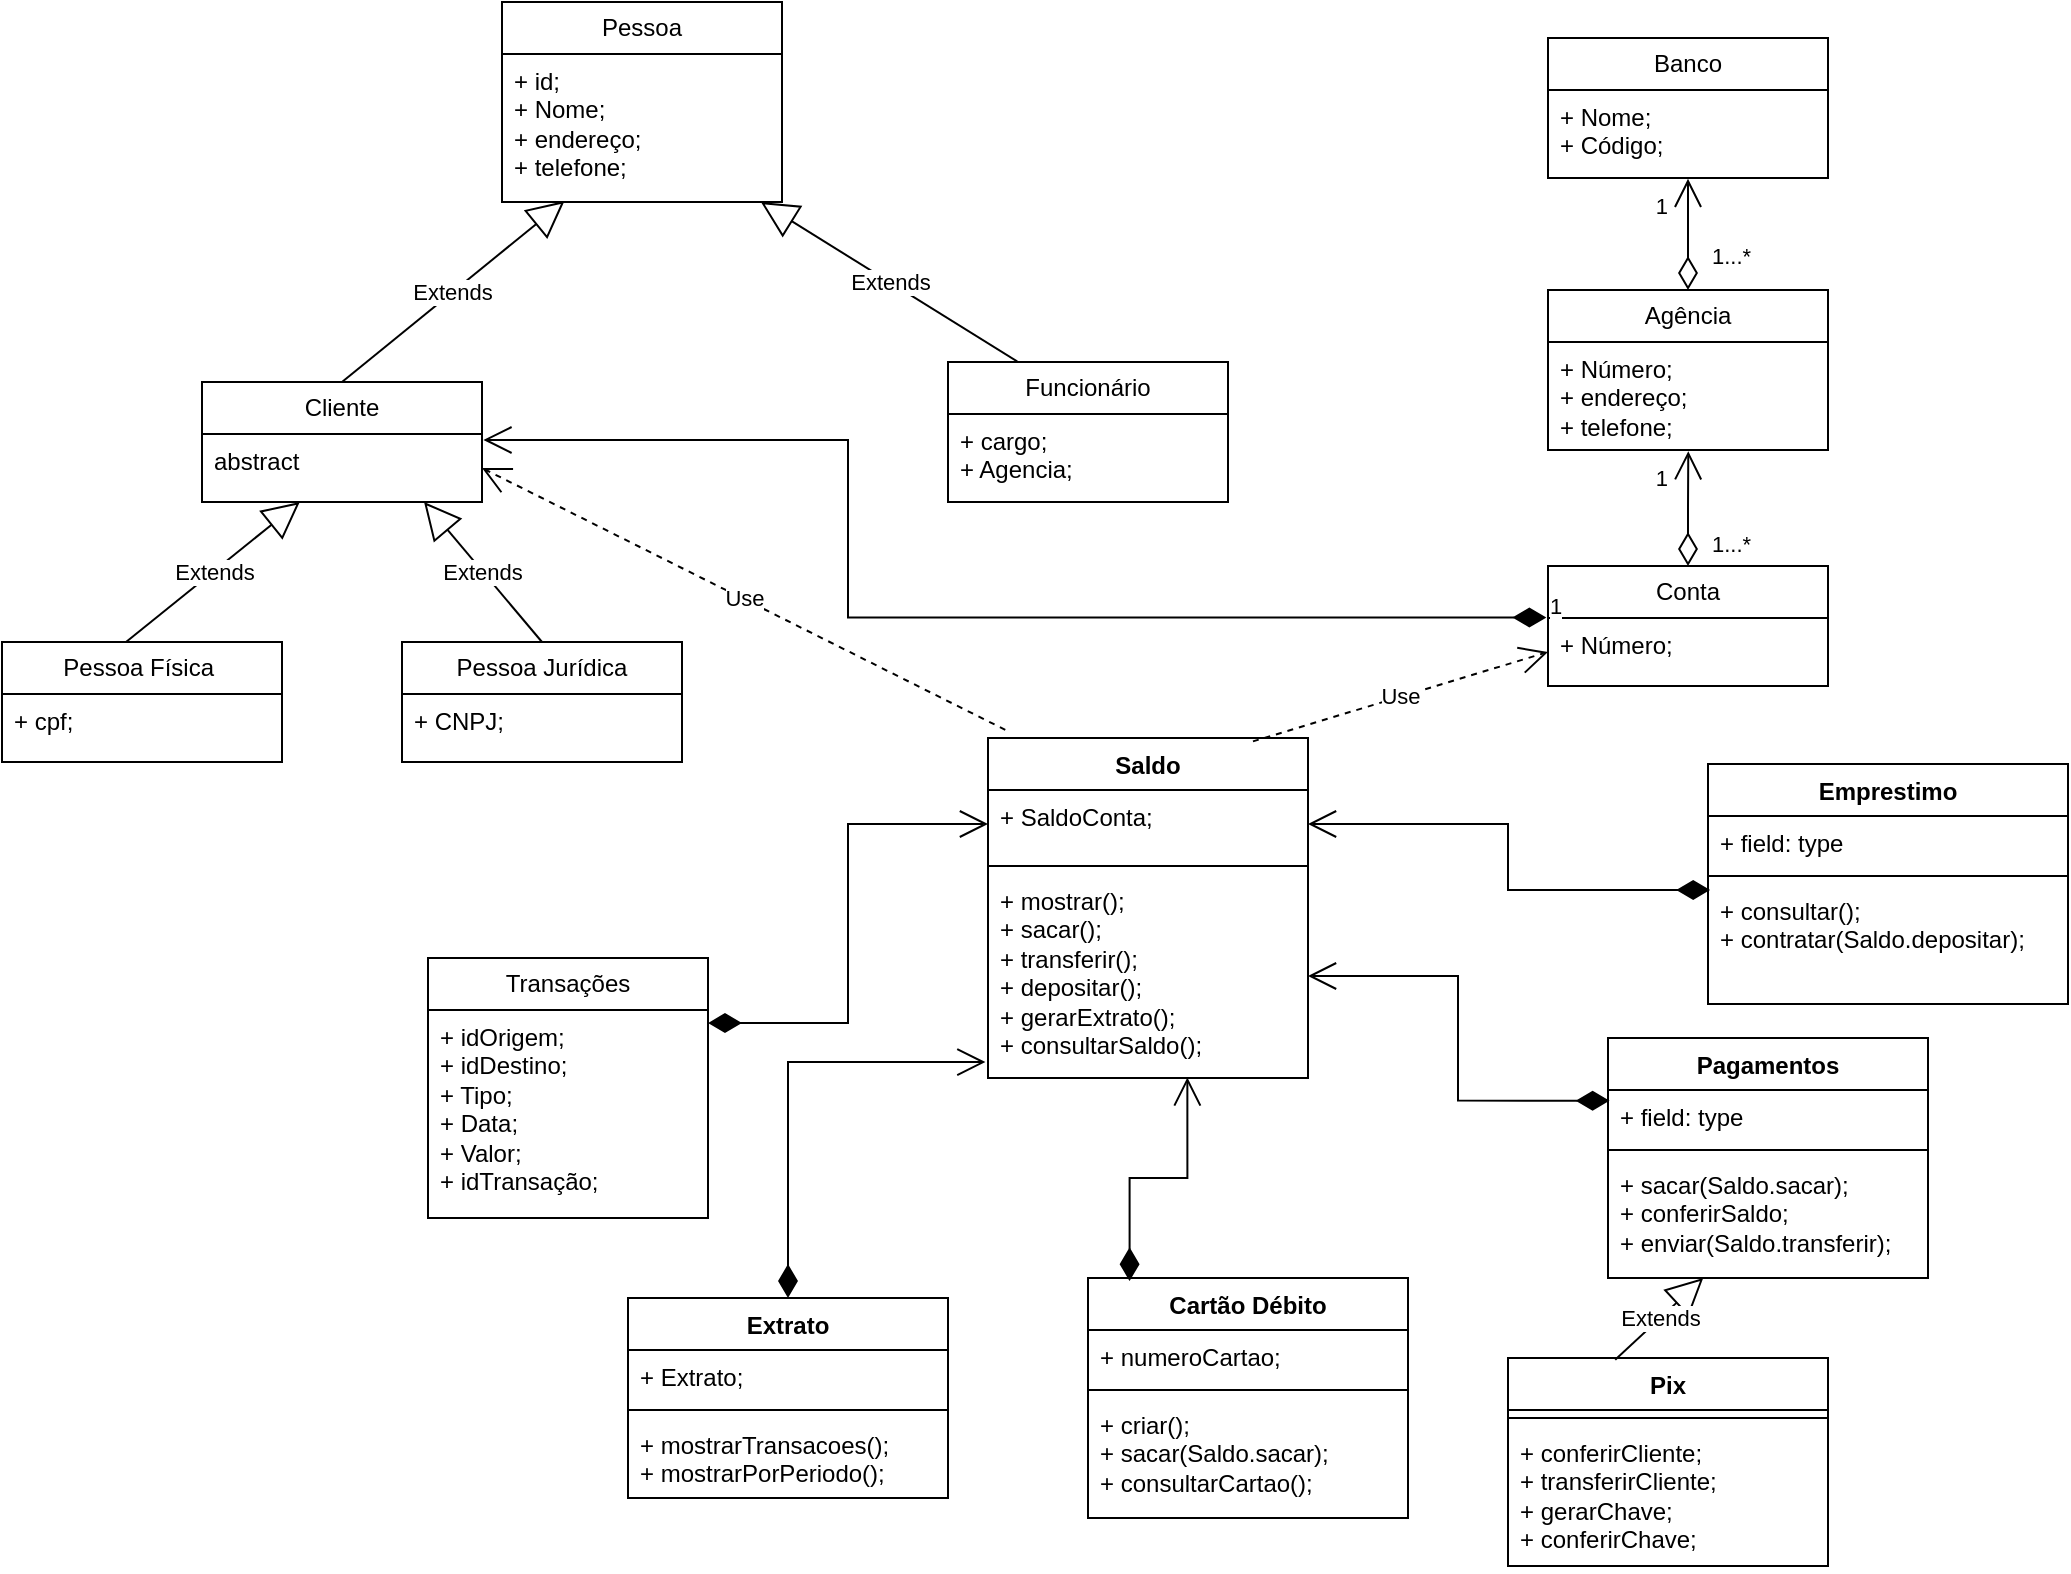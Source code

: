 <mxfile version="21.1.4" type="github">
  <diagram name="Página-1" id="CBc9ywam2wvhKlgPBt_Q">
    <mxGraphModel dx="1633" dy="758" grid="1" gridSize="10" guides="1" tooltips="1" connect="1" arrows="1" fold="1" page="1" pageScale="1" pageWidth="1169" pageHeight="827" math="0" shadow="0">
      <root>
        <mxCell id="0" />
        <mxCell id="1" parent="0" />
        <mxCell id="wGyYJJHHHQbN9qoSsKe8-5" value="Pessoa" style="swimlane;fontStyle=0;childLayout=stackLayout;horizontal=1;startSize=26;fillColor=none;horizontalStack=0;resizeParent=1;resizeParentMax=0;resizeLast=0;collapsible=1;marginBottom=0;whiteSpace=wrap;html=1;" parent="1" vertex="1">
          <mxGeometry x="307" y="23" width="140" height="100" as="geometry" />
        </mxCell>
        <mxCell id="wGyYJJHHHQbN9qoSsKe8-6" value="+ id;&lt;br&gt;+ Nome;&lt;br&gt;+ endereço;&lt;br&gt;+ telefone;" style="text;strokeColor=none;fillColor=none;align=left;verticalAlign=top;spacingLeft=4;spacingRight=4;overflow=hidden;rotatable=0;points=[[0,0.5],[1,0.5]];portConstraint=eastwest;whiteSpace=wrap;html=1;" parent="wGyYJJHHHQbN9qoSsKe8-5" vertex="1">
          <mxGeometry y="26" width="140" height="74" as="geometry" />
        </mxCell>
        <mxCell id="wGyYJJHHHQbN9qoSsKe8-9" value="Cliente" style="swimlane;fontStyle=0;childLayout=stackLayout;horizontal=1;startSize=26;fillColor=none;horizontalStack=0;resizeParent=1;resizeParentMax=0;resizeLast=0;collapsible=1;marginBottom=0;whiteSpace=wrap;html=1;" parent="1" vertex="1">
          <mxGeometry x="157" y="213" width="140" height="60" as="geometry" />
        </mxCell>
        <mxCell id="wGyYJJHHHQbN9qoSsKe8-10" value="abstract" style="text;strokeColor=none;fillColor=none;align=left;verticalAlign=top;spacingLeft=4;spacingRight=4;overflow=hidden;rotatable=0;points=[[0,0.5],[1,0.5]];portConstraint=eastwest;whiteSpace=wrap;html=1;" parent="wGyYJJHHHQbN9qoSsKe8-9" vertex="1">
          <mxGeometry y="26" width="140" height="34" as="geometry" />
        </mxCell>
        <mxCell id="wGyYJJHHHQbN9qoSsKe8-11" value="Pessoa Física&amp;nbsp;" style="swimlane;fontStyle=0;childLayout=stackLayout;horizontal=1;startSize=26;fillColor=none;horizontalStack=0;resizeParent=1;resizeParentMax=0;resizeLast=0;collapsible=1;marginBottom=0;whiteSpace=wrap;html=1;" parent="1" vertex="1">
          <mxGeometry x="57" y="343" width="140" height="60" as="geometry" />
        </mxCell>
        <mxCell id="wGyYJJHHHQbN9qoSsKe8-12" value="+ cpf;" style="text;strokeColor=none;fillColor=none;align=left;verticalAlign=top;spacingLeft=4;spacingRight=4;overflow=hidden;rotatable=0;points=[[0,0.5],[1,0.5]];portConstraint=eastwest;whiteSpace=wrap;html=1;" parent="wGyYJJHHHQbN9qoSsKe8-11" vertex="1">
          <mxGeometry y="26" width="140" height="34" as="geometry" />
        </mxCell>
        <mxCell id="wGyYJJHHHQbN9qoSsKe8-13" value="Pessoa Jurídica" style="swimlane;fontStyle=0;childLayout=stackLayout;horizontal=1;startSize=26;fillColor=none;horizontalStack=0;resizeParent=1;resizeParentMax=0;resizeLast=0;collapsible=1;marginBottom=0;whiteSpace=wrap;html=1;" parent="1" vertex="1">
          <mxGeometry x="257" y="343" width="140" height="60" as="geometry" />
        </mxCell>
        <mxCell id="wGyYJJHHHQbN9qoSsKe8-14" value="+ CNPJ;" style="text;strokeColor=none;fillColor=none;align=left;verticalAlign=top;spacingLeft=4;spacingRight=4;overflow=hidden;rotatable=0;points=[[0,0.5],[1,0.5]];portConstraint=eastwest;whiteSpace=wrap;html=1;" parent="wGyYJJHHHQbN9qoSsKe8-13" vertex="1">
          <mxGeometry y="26" width="140" height="34" as="geometry" />
        </mxCell>
        <mxCell id="wGyYJJHHHQbN9qoSsKe8-15" value="Funcionário" style="swimlane;fontStyle=0;childLayout=stackLayout;horizontal=1;startSize=26;fillColor=none;horizontalStack=0;resizeParent=1;resizeParentMax=0;resizeLast=0;collapsible=1;marginBottom=0;whiteSpace=wrap;html=1;" parent="1" vertex="1">
          <mxGeometry x="530" y="203" width="140" height="70" as="geometry" />
        </mxCell>
        <mxCell id="wGyYJJHHHQbN9qoSsKe8-16" value="+ cargo;&lt;br&gt;+ Agencia;" style="text;strokeColor=none;fillColor=none;align=left;verticalAlign=top;spacingLeft=4;spacingRight=4;overflow=hidden;rotatable=0;points=[[0,0.5],[1,0.5]];portConstraint=eastwest;whiteSpace=wrap;html=1;" parent="wGyYJJHHHQbN9qoSsKe8-15" vertex="1">
          <mxGeometry y="26" width="140" height="44" as="geometry" />
        </mxCell>
        <mxCell id="wGyYJJHHHQbN9qoSsKe8-17" value="Banco" style="swimlane;fontStyle=0;childLayout=stackLayout;horizontal=1;startSize=26;fillColor=none;horizontalStack=0;resizeParent=1;resizeParentMax=0;resizeLast=0;collapsible=1;marginBottom=0;whiteSpace=wrap;html=1;" parent="1" vertex="1">
          <mxGeometry x="830" y="41" width="140" height="70" as="geometry" />
        </mxCell>
        <mxCell id="wGyYJJHHHQbN9qoSsKe8-18" value="+ Nome;&lt;br&gt;+ Código;" style="text;strokeColor=none;fillColor=none;align=left;verticalAlign=top;spacingLeft=4;spacingRight=4;overflow=hidden;rotatable=0;points=[[0,0.5],[1,0.5]];portConstraint=eastwest;whiteSpace=wrap;html=1;" parent="wGyYJJHHHQbN9qoSsKe8-17" vertex="1">
          <mxGeometry y="26" width="140" height="44" as="geometry" />
        </mxCell>
        <mxCell id="wGyYJJHHHQbN9qoSsKe8-19" value="Agência" style="swimlane;fontStyle=0;childLayout=stackLayout;horizontal=1;startSize=26;fillColor=none;horizontalStack=0;resizeParent=1;resizeParentMax=0;resizeLast=0;collapsible=1;marginBottom=0;whiteSpace=wrap;html=1;" parent="1" vertex="1">
          <mxGeometry x="830" y="167" width="140" height="80" as="geometry" />
        </mxCell>
        <mxCell id="wGyYJJHHHQbN9qoSsKe8-20" value="+ Número;&lt;br&gt;+ endereço;&lt;br&gt;+ telefone;" style="text;strokeColor=none;fillColor=none;align=left;verticalAlign=top;spacingLeft=4;spacingRight=4;overflow=hidden;rotatable=0;points=[[0,0.5],[1,0.5]];portConstraint=eastwest;whiteSpace=wrap;html=1;" parent="wGyYJJHHHQbN9qoSsKe8-19" vertex="1">
          <mxGeometry y="26" width="140" height="54" as="geometry" />
        </mxCell>
        <mxCell id="wGyYJJHHHQbN9qoSsKe8-21" value="Conta" style="swimlane;fontStyle=0;childLayout=stackLayout;horizontal=1;startSize=26;fillColor=none;horizontalStack=0;resizeParent=1;resizeParentMax=0;resizeLast=0;collapsible=1;marginBottom=0;whiteSpace=wrap;html=1;" parent="1" vertex="1">
          <mxGeometry x="830" y="305" width="140" height="60" as="geometry" />
        </mxCell>
        <mxCell id="wGyYJJHHHQbN9qoSsKe8-22" value="+ Número;" style="text;strokeColor=none;fillColor=none;align=left;verticalAlign=top;spacingLeft=4;spacingRight=4;overflow=hidden;rotatable=0;points=[[0,0.5],[1,0.5]];portConstraint=eastwest;whiteSpace=wrap;html=1;" parent="wGyYJJHHHQbN9qoSsKe8-21" vertex="1">
          <mxGeometry y="26" width="140" height="34" as="geometry" />
        </mxCell>
        <mxCell id="wGyYJJHHHQbN9qoSsKe8-23" value="Transações" style="swimlane;fontStyle=0;childLayout=stackLayout;horizontal=1;startSize=26;fillColor=none;horizontalStack=0;resizeParent=1;resizeParentMax=0;resizeLast=0;collapsible=1;marginBottom=0;whiteSpace=wrap;html=1;" parent="1" vertex="1">
          <mxGeometry x="270" y="501" width="140" height="130" as="geometry" />
        </mxCell>
        <mxCell id="wGyYJJHHHQbN9qoSsKe8-24" value="+ idOrigem;&lt;br&gt;+ idDestino;&lt;br&gt;+ Tipo;&lt;br&gt;+ Data;&lt;br&gt;+ Valor;&lt;br&gt;+ idTransação;" style="text;strokeColor=none;fillColor=none;align=left;verticalAlign=top;spacingLeft=4;spacingRight=4;overflow=hidden;rotatable=0;points=[[0,0.5],[1,0.5]];portConstraint=eastwest;whiteSpace=wrap;html=1;" parent="wGyYJJHHHQbN9qoSsKe8-23" vertex="1">
          <mxGeometry y="26" width="140" height="104" as="geometry" />
        </mxCell>
        <mxCell id="S7m789a0E0k9-BnDdS40-1" value="Extends" style="endArrow=block;endSize=16;endFill=0;html=1;rounded=0;exitX=0.443;exitY=0;exitDx=0;exitDy=0;exitPerimeter=0;" parent="1" source="wGyYJJHHHQbN9qoSsKe8-11" target="wGyYJJHHHQbN9qoSsKe8-10" edge="1">
          <mxGeometry width="160" relative="1" as="geometry">
            <mxPoint x="587" y="253" as="sourcePoint" />
            <mxPoint x="747" y="253" as="targetPoint" />
          </mxGeometry>
        </mxCell>
        <mxCell id="S7m789a0E0k9-BnDdS40-2" value="Extends" style="endArrow=block;endSize=16;endFill=0;html=1;rounded=0;exitX=0.5;exitY=0;exitDx=0;exitDy=0;entryX=0.793;entryY=1;entryDx=0;entryDy=0;entryPerimeter=0;" parent="1" source="wGyYJJHHHQbN9qoSsKe8-13" target="wGyYJJHHHQbN9qoSsKe8-10" edge="1">
          <mxGeometry width="160" relative="1" as="geometry">
            <mxPoint x="497" y="273" as="sourcePoint" />
            <mxPoint x="657" y="273" as="targetPoint" />
          </mxGeometry>
        </mxCell>
        <mxCell id="S7m789a0E0k9-BnDdS40-3" value="Extends" style="endArrow=block;endSize=16;endFill=0;html=1;rounded=0;exitX=0.5;exitY=0;exitDx=0;exitDy=0;entryX=0.223;entryY=0.994;entryDx=0;entryDy=0;entryPerimeter=0;" parent="1" source="wGyYJJHHHQbN9qoSsKe8-9" target="wGyYJJHHHQbN9qoSsKe8-6" edge="1">
          <mxGeometry width="160" relative="1" as="geometry">
            <mxPoint x="477" y="321" as="sourcePoint" />
            <mxPoint x="637" y="321" as="targetPoint" />
          </mxGeometry>
        </mxCell>
        <mxCell id="S7m789a0E0k9-BnDdS40-7" value="Extends" style="endArrow=block;endSize=16;endFill=0;html=1;rounded=0;exitX=0.25;exitY=0;exitDx=0;exitDy=0;" parent="1" source="wGyYJJHHHQbN9qoSsKe8-15" target="wGyYJJHHHQbN9qoSsKe8-6" edge="1">
          <mxGeometry width="160" relative="1" as="geometry">
            <mxPoint x="477" y="253" as="sourcePoint" />
            <mxPoint x="637" y="253" as="targetPoint" />
          </mxGeometry>
        </mxCell>
        <mxCell id="S7m789a0E0k9-BnDdS40-8" value="" style="endArrow=open;html=1;endSize=12;startArrow=diamondThin;startSize=14;startFill=0;edgeStyle=orthogonalEdgeStyle;rounded=0;entryX=0.5;entryY=1.008;entryDx=0;entryDy=0;entryPerimeter=0;" parent="1" source="wGyYJJHHHQbN9qoSsKe8-19" target="wGyYJJHHHQbN9qoSsKe8-18" edge="1">
          <mxGeometry relative="1" as="geometry">
            <mxPoint x="730" y="231" as="sourcePoint" />
            <mxPoint x="890" y="231" as="targetPoint" />
          </mxGeometry>
        </mxCell>
        <mxCell id="S7m789a0E0k9-BnDdS40-9" value="1...*" style="edgeLabel;resizable=0;html=1;align=left;verticalAlign=top;" parent="S7m789a0E0k9-BnDdS40-8" connectable="0" vertex="1">
          <mxGeometry x="-1" relative="1" as="geometry">
            <mxPoint x="10" y="-30" as="offset" />
          </mxGeometry>
        </mxCell>
        <mxCell id="S7m789a0E0k9-BnDdS40-10" value="1" style="edgeLabel;resizable=0;html=1;align=right;verticalAlign=top;" parent="S7m789a0E0k9-BnDdS40-8" connectable="0" vertex="1">
          <mxGeometry x="1" relative="1" as="geometry">
            <mxPoint x="-10" as="offset" />
          </mxGeometry>
        </mxCell>
        <mxCell id="S7m789a0E0k9-BnDdS40-11" value="" style="endArrow=open;html=1;endSize=12;startArrow=diamondThin;startSize=14;startFill=0;edgeStyle=orthogonalEdgeStyle;rounded=0;exitX=0.5;exitY=0;exitDx=0;exitDy=0;entryX=0.501;entryY=1.011;entryDx=0;entryDy=0;entryPerimeter=0;" parent="1" source="wGyYJJHHHQbN9qoSsKe8-21" target="wGyYJJHHHQbN9qoSsKe8-20" edge="1">
          <mxGeometry relative="1" as="geometry">
            <mxPoint x="770" y="261" as="sourcePoint" />
            <mxPoint x="930" y="261" as="targetPoint" />
          </mxGeometry>
        </mxCell>
        <mxCell id="S7m789a0E0k9-BnDdS40-12" value="1...*" style="edgeLabel;resizable=0;html=1;align=left;verticalAlign=top;" parent="S7m789a0E0k9-BnDdS40-11" connectable="0" vertex="1">
          <mxGeometry x="-1" relative="1" as="geometry">
            <mxPoint x="10" y="-24" as="offset" />
          </mxGeometry>
        </mxCell>
        <mxCell id="S7m789a0E0k9-BnDdS40-13" value="1" style="edgeLabel;resizable=0;html=1;align=right;verticalAlign=top;" parent="S7m789a0E0k9-BnDdS40-11" connectable="0" vertex="1">
          <mxGeometry x="1" relative="1" as="geometry">
            <mxPoint x="-10" as="offset" />
          </mxGeometry>
        </mxCell>
        <mxCell id="S7m789a0E0k9-BnDdS40-14" value="Extrato" style="swimlane;fontStyle=1;align=center;verticalAlign=top;childLayout=stackLayout;horizontal=1;startSize=26;horizontalStack=0;resizeParent=1;resizeParentMax=0;resizeLast=0;collapsible=1;marginBottom=0;whiteSpace=wrap;html=1;" parent="1" vertex="1">
          <mxGeometry x="370" y="671" width="160" height="100" as="geometry" />
        </mxCell>
        <mxCell id="S7m789a0E0k9-BnDdS40-15" value="+ Extrato;" style="text;strokeColor=none;fillColor=none;align=left;verticalAlign=top;spacingLeft=4;spacingRight=4;overflow=hidden;rotatable=0;points=[[0,0.5],[1,0.5]];portConstraint=eastwest;whiteSpace=wrap;html=1;" parent="S7m789a0E0k9-BnDdS40-14" vertex="1">
          <mxGeometry y="26" width="160" height="26" as="geometry" />
        </mxCell>
        <mxCell id="S7m789a0E0k9-BnDdS40-16" value="" style="line;strokeWidth=1;fillColor=none;align=left;verticalAlign=middle;spacingTop=-1;spacingLeft=3;spacingRight=3;rotatable=0;labelPosition=right;points=[];portConstraint=eastwest;strokeColor=inherit;" parent="S7m789a0E0k9-BnDdS40-14" vertex="1">
          <mxGeometry y="52" width="160" height="8" as="geometry" />
        </mxCell>
        <mxCell id="S7m789a0E0k9-BnDdS40-17" value="+ mostrarTransacoes();&lt;br&gt;+ mostrarPorPeriodo();" style="text;strokeColor=none;fillColor=none;align=left;verticalAlign=top;spacingLeft=4;spacingRight=4;overflow=hidden;rotatable=0;points=[[0,0.5],[1,0.5]];portConstraint=eastwest;whiteSpace=wrap;html=1;" parent="S7m789a0E0k9-BnDdS40-14" vertex="1">
          <mxGeometry y="60" width="160" height="40" as="geometry" />
        </mxCell>
        <mxCell id="S7m789a0E0k9-BnDdS40-18" value="Pix" style="swimlane;fontStyle=1;align=center;verticalAlign=top;childLayout=stackLayout;horizontal=1;startSize=26;horizontalStack=0;resizeParent=1;resizeParentMax=0;resizeLast=0;collapsible=1;marginBottom=0;whiteSpace=wrap;html=1;" parent="1" vertex="1">
          <mxGeometry x="810" y="701" width="160" height="104" as="geometry" />
        </mxCell>
        <mxCell id="S7m789a0E0k9-BnDdS40-20" value="" style="line;strokeWidth=1;fillColor=none;align=left;verticalAlign=middle;spacingTop=-1;spacingLeft=3;spacingRight=3;rotatable=0;labelPosition=right;points=[];portConstraint=eastwest;strokeColor=inherit;" parent="S7m789a0E0k9-BnDdS40-18" vertex="1">
          <mxGeometry y="26" width="160" height="8" as="geometry" />
        </mxCell>
        <mxCell id="S7m789a0E0k9-BnDdS40-21" value="+ conferirCliente;&lt;br&gt;+ transferirCliente;&lt;br&gt;+ gerarChave;&lt;br&gt;+ conferirChave;" style="text;strokeColor=none;fillColor=none;align=left;verticalAlign=top;spacingLeft=4;spacingRight=4;overflow=hidden;rotatable=0;points=[[0,0.5],[1,0.5]];portConstraint=eastwest;whiteSpace=wrap;html=1;" parent="S7m789a0E0k9-BnDdS40-18" vertex="1">
          <mxGeometry y="34" width="160" height="70" as="geometry" />
        </mxCell>
        <mxCell id="S7m789a0E0k9-BnDdS40-22" value="Emprestimo" style="swimlane;fontStyle=1;align=center;verticalAlign=top;childLayout=stackLayout;horizontal=1;startSize=26;horizontalStack=0;resizeParent=1;resizeParentMax=0;resizeLast=0;collapsible=1;marginBottom=0;whiteSpace=wrap;html=1;" parent="1" vertex="1">
          <mxGeometry x="910" y="404" width="180" height="120" as="geometry" />
        </mxCell>
        <mxCell id="S7m789a0E0k9-BnDdS40-23" value="+ field: type" style="text;strokeColor=none;fillColor=none;align=left;verticalAlign=top;spacingLeft=4;spacingRight=4;overflow=hidden;rotatable=0;points=[[0,0.5],[1,0.5]];portConstraint=eastwest;whiteSpace=wrap;html=1;" parent="S7m789a0E0k9-BnDdS40-22" vertex="1">
          <mxGeometry y="26" width="180" height="26" as="geometry" />
        </mxCell>
        <mxCell id="S7m789a0E0k9-BnDdS40-24" value="" style="line;strokeWidth=1;fillColor=none;align=left;verticalAlign=middle;spacingTop=-1;spacingLeft=3;spacingRight=3;rotatable=0;labelPosition=right;points=[];portConstraint=eastwest;strokeColor=inherit;" parent="S7m789a0E0k9-BnDdS40-22" vertex="1">
          <mxGeometry y="52" width="180" height="8" as="geometry" />
        </mxCell>
        <mxCell id="S7m789a0E0k9-BnDdS40-25" value="+ consultar();&lt;br&gt;+ contratar(Saldo.depositar);" style="text;strokeColor=none;fillColor=none;align=left;verticalAlign=top;spacingLeft=4;spacingRight=4;overflow=hidden;rotatable=0;points=[[0,0.5],[1,0.5]];portConstraint=eastwest;whiteSpace=wrap;html=1;" parent="S7m789a0E0k9-BnDdS40-22" vertex="1">
          <mxGeometry y="60" width="180" height="60" as="geometry" />
        </mxCell>
        <mxCell id="S7m789a0E0k9-BnDdS40-26" value="Pagamentos" style="swimlane;fontStyle=1;align=center;verticalAlign=top;childLayout=stackLayout;horizontal=1;startSize=26;horizontalStack=0;resizeParent=1;resizeParentMax=0;resizeLast=0;collapsible=1;marginBottom=0;whiteSpace=wrap;html=1;" parent="1" vertex="1">
          <mxGeometry x="860" y="541" width="160" height="120" as="geometry" />
        </mxCell>
        <mxCell id="S7m789a0E0k9-BnDdS40-27" value="+ field: type" style="text;strokeColor=none;fillColor=none;align=left;verticalAlign=top;spacingLeft=4;spacingRight=4;overflow=hidden;rotatable=0;points=[[0,0.5],[1,0.5]];portConstraint=eastwest;whiteSpace=wrap;html=1;" parent="S7m789a0E0k9-BnDdS40-26" vertex="1">
          <mxGeometry y="26" width="160" height="26" as="geometry" />
        </mxCell>
        <mxCell id="S7m789a0E0k9-BnDdS40-28" value="" style="line;strokeWidth=1;fillColor=none;align=left;verticalAlign=middle;spacingTop=-1;spacingLeft=3;spacingRight=3;rotatable=0;labelPosition=right;points=[];portConstraint=eastwest;strokeColor=inherit;" parent="S7m789a0E0k9-BnDdS40-26" vertex="1">
          <mxGeometry y="52" width="160" height="8" as="geometry" />
        </mxCell>
        <mxCell id="S7m789a0E0k9-BnDdS40-29" value="+ sacar(Saldo.sacar);&lt;br&gt;+ conferirSaldo;&lt;br style=&quot;border-color: var(--border-color);&quot;&gt;+ enviar(Saldo.transferir);" style="text;strokeColor=none;fillColor=none;align=left;verticalAlign=top;spacingLeft=4;spacingRight=4;overflow=hidden;rotatable=0;points=[[0,0.5],[1,0.5]];portConstraint=eastwest;whiteSpace=wrap;html=1;" parent="S7m789a0E0k9-BnDdS40-26" vertex="1">
          <mxGeometry y="60" width="160" height="60" as="geometry" />
        </mxCell>
        <mxCell id="S7m789a0E0k9-BnDdS40-30" value="Saldo" style="swimlane;fontStyle=1;align=center;verticalAlign=top;childLayout=stackLayout;horizontal=1;startSize=26;horizontalStack=0;resizeParent=1;resizeParentMax=0;resizeLast=0;collapsible=1;marginBottom=0;whiteSpace=wrap;html=1;" parent="1" vertex="1">
          <mxGeometry x="550" y="391" width="160" height="170" as="geometry" />
        </mxCell>
        <mxCell id="S7m789a0E0k9-BnDdS40-31" value="+ SaldoConta;" style="text;strokeColor=none;fillColor=none;align=left;verticalAlign=top;spacingLeft=4;spacingRight=4;overflow=hidden;rotatable=0;points=[[0,0.5],[1,0.5]];portConstraint=eastwest;whiteSpace=wrap;html=1;" parent="S7m789a0E0k9-BnDdS40-30" vertex="1">
          <mxGeometry y="26" width="160" height="34" as="geometry" />
        </mxCell>
        <mxCell id="S7m789a0E0k9-BnDdS40-32" value="" style="line;strokeWidth=1;fillColor=none;align=left;verticalAlign=middle;spacingTop=-1;spacingLeft=3;spacingRight=3;rotatable=0;labelPosition=right;points=[];portConstraint=eastwest;strokeColor=inherit;" parent="S7m789a0E0k9-BnDdS40-30" vertex="1">
          <mxGeometry y="60" width="160" height="8" as="geometry" />
        </mxCell>
        <mxCell id="S7m789a0E0k9-BnDdS40-33" value="+ mostrar();&lt;br&gt;+ sacar();&lt;br&gt;+ transferir();&lt;br&gt;+ depositar();&lt;br&gt;+ gerarExtrato();&lt;br&gt;+ consultarSaldo();" style="text;strokeColor=none;fillColor=none;align=left;verticalAlign=top;spacingLeft=4;spacingRight=4;overflow=hidden;rotatable=0;points=[[0,0.5],[1,0.5]];portConstraint=eastwest;whiteSpace=wrap;html=1;" parent="S7m789a0E0k9-BnDdS40-30" vertex="1">
          <mxGeometry y="68" width="160" height="102" as="geometry" />
        </mxCell>
        <mxCell id="S7m789a0E0k9-BnDdS40-34" value="Cartão Débito" style="swimlane;fontStyle=1;align=center;verticalAlign=top;childLayout=stackLayout;horizontal=1;startSize=26;horizontalStack=0;resizeParent=1;resizeParentMax=0;resizeLast=0;collapsible=1;marginBottom=0;whiteSpace=wrap;html=1;" parent="1" vertex="1">
          <mxGeometry x="600" y="661" width="160" height="120" as="geometry" />
        </mxCell>
        <mxCell id="S7m789a0E0k9-BnDdS40-35" value="+ numeroCartao;" style="text;strokeColor=none;fillColor=none;align=left;verticalAlign=top;spacingLeft=4;spacingRight=4;overflow=hidden;rotatable=0;points=[[0,0.5],[1,0.5]];portConstraint=eastwest;whiteSpace=wrap;html=1;" parent="S7m789a0E0k9-BnDdS40-34" vertex="1">
          <mxGeometry y="26" width="160" height="26" as="geometry" />
        </mxCell>
        <mxCell id="S7m789a0E0k9-BnDdS40-36" value="" style="line;strokeWidth=1;fillColor=none;align=left;verticalAlign=middle;spacingTop=-1;spacingLeft=3;spacingRight=3;rotatable=0;labelPosition=right;points=[];portConstraint=eastwest;strokeColor=inherit;" parent="S7m789a0E0k9-BnDdS40-34" vertex="1">
          <mxGeometry y="52" width="160" height="8" as="geometry" />
        </mxCell>
        <mxCell id="S7m789a0E0k9-BnDdS40-37" value="+ criar();&lt;br&gt;+ sacar(Saldo.sacar);&lt;br&gt;+ consultarCartao();" style="text;strokeColor=none;fillColor=none;align=left;verticalAlign=top;spacingLeft=4;spacingRight=4;overflow=hidden;rotatable=0;points=[[0,0.5],[1,0.5]];portConstraint=eastwest;whiteSpace=wrap;html=1;" parent="S7m789a0E0k9-BnDdS40-34" vertex="1">
          <mxGeometry y="60" width="160" height="60" as="geometry" />
        </mxCell>
        <mxCell id="S7m789a0E0k9-BnDdS40-39" value="" style="endArrow=open;html=1;endSize=12;startArrow=diamondThin;startSize=14;startFill=1;edgeStyle=orthogonalEdgeStyle;align=left;verticalAlign=bottom;rounded=0;exitX=0.5;exitY=0;exitDx=0;exitDy=0;entryX=-0.008;entryY=0.922;entryDx=0;entryDy=0;entryPerimeter=0;" parent="1" source="S7m789a0E0k9-BnDdS40-14" target="S7m789a0E0k9-BnDdS40-33" edge="1">
          <mxGeometry x="-1" y="3" relative="1" as="geometry">
            <mxPoint x="770" y="721" as="sourcePoint" />
            <mxPoint x="930" y="721" as="targetPoint" />
          </mxGeometry>
        </mxCell>
        <mxCell id="S7m789a0E0k9-BnDdS40-41" value="" style="endArrow=open;html=1;endSize=12;startArrow=diamondThin;startSize=14;startFill=1;edgeStyle=orthogonalEdgeStyle;align=left;verticalAlign=bottom;rounded=0;exitX=0.13;exitY=0.013;exitDx=0;exitDy=0;entryX=0.623;entryY=0.997;entryDx=0;entryDy=0;entryPerimeter=0;exitPerimeter=0;" parent="1" source="S7m789a0E0k9-BnDdS40-34" target="S7m789a0E0k9-BnDdS40-33" edge="1">
          <mxGeometry x="-1" y="3" relative="1" as="geometry">
            <mxPoint x="660" y="781" as="sourcePoint" />
            <mxPoint x="820" y="781" as="targetPoint" />
          </mxGeometry>
        </mxCell>
        <mxCell id="S7m789a0E0k9-BnDdS40-44" value="" style="endArrow=open;html=1;endSize=12;startArrow=diamondThin;startSize=14;startFill=1;edgeStyle=orthogonalEdgeStyle;align=left;verticalAlign=bottom;rounded=0;exitX=0.005;exitY=0.205;exitDx=0;exitDy=0;exitPerimeter=0;entryX=1;entryY=0.5;entryDx=0;entryDy=0;" parent="1" source="S7m789a0E0k9-BnDdS40-27" target="S7m789a0E0k9-BnDdS40-33" edge="1">
          <mxGeometry x="-1" y="3" relative="1" as="geometry">
            <mxPoint x="740" y="751" as="sourcePoint" />
            <mxPoint x="900" y="751" as="targetPoint" />
          </mxGeometry>
        </mxCell>
        <mxCell id="S7m789a0E0k9-BnDdS40-45" value="" style="endArrow=open;html=1;endSize=12;startArrow=diamondThin;startSize=14;startFill=1;edgeStyle=orthogonalEdgeStyle;align=left;verticalAlign=bottom;rounded=0;exitX=0.006;exitY=0.05;exitDx=0;exitDy=0;exitPerimeter=0;entryX=1;entryY=0.5;entryDx=0;entryDy=0;" parent="1" source="S7m789a0E0k9-BnDdS40-25" target="S7m789a0E0k9-BnDdS40-31" edge="1">
          <mxGeometry x="-1" y="3" relative="1" as="geometry">
            <mxPoint x="770" y="571" as="sourcePoint" />
            <mxPoint x="930" y="571" as="targetPoint" />
          </mxGeometry>
        </mxCell>
        <mxCell id="S7m789a0E0k9-BnDdS40-46" value="" style="endArrow=open;html=1;endSize=12;startArrow=diamondThin;startSize=14;startFill=1;edgeStyle=orthogonalEdgeStyle;align=left;verticalAlign=bottom;rounded=0;entryX=0;entryY=0.5;entryDx=0;entryDy=0;exitX=1;exitY=0.25;exitDx=0;exitDy=0;" parent="1" source="wGyYJJHHHQbN9qoSsKe8-23" target="S7m789a0E0k9-BnDdS40-31" edge="1">
          <mxGeometry x="-1" y="3" relative="1" as="geometry">
            <mxPoint x="530" y="281" as="sourcePoint" />
            <mxPoint x="690" y="281" as="targetPoint" />
          </mxGeometry>
        </mxCell>
        <mxCell id="S7m789a0E0k9-BnDdS40-49" value="Use" style="endArrow=open;endSize=12;dashed=1;html=1;rounded=0;exitX=0.054;exitY=-0.024;exitDx=0;exitDy=0;exitPerimeter=0;entryX=1;entryY=0.5;entryDx=0;entryDy=0;" parent="1" source="S7m789a0E0k9-BnDdS40-30" target="wGyYJJHHHQbN9qoSsKe8-10" edge="1">
          <mxGeometry width="160" relative="1" as="geometry">
            <mxPoint x="480" y="251" as="sourcePoint" />
            <mxPoint x="640" y="251" as="targetPoint" />
          </mxGeometry>
        </mxCell>
        <mxCell id="S7m789a0E0k9-BnDdS40-50" value="Use" style="endArrow=open;endSize=12;dashed=1;html=1;rounded=0;exitX=0.828;exitY=0.01;exitDx=0;exitDy=0;exitPerimeter=0;entryX=0;entryY=0.5;entryDx=0;entryDy=0;" parent="1" source="S7m789a0E0k9-BnDdS40-30" target="wGyYJJHHHQbN9qoSsKe8-22" edge="1">
          <mxGeometry width="160" relative="1" as="geometry">
            <mxPoint x="480" y="251" as="sourcePoint" />
            <mxPoint x="640" y="251" as="targetPoint" />
          </mxGeometry>
        </mxCell>
        <mxCell id="S7m789a0E0k9-BnDdS40-51" value="1" style="endArrow=open;html=1;endSize=12;startArrow=diamondThin;startSize=14;startFill=1;edgeStyle=orthogonalEdgeStyle;align=left;verticalAlign=bottom;rounded=0;exitX=-0.006;exitY=-0.007;exitDx=0;exitDy=0;exitPerimeter=0;entryX=1.005;entryY=0.088;entryDx=0;entryDy=0;entryPerimeter=0;" parent="1" source="wGyYJJHHHQbN9qoSsKe8-22" target="wGyYJJHHHQbN9qoSsKe8-10" edge="1">
          <mxGeometry x="-1" y="3" relative="1" as="geometry">
            <mxPoint x="480" y="251" as="sourcePoint" />
            <mxPoint x="640" y="251" as="targetPoint" />
            <Array as="points">
              <mxPoint x="480" y="331" />
              <mxPoint x="480" y="242" />
            </Array>
          </mxGeometry>
        </mxCell>
        <mxCell id="S7m789a0E0k9-BnDdS40-52" value="Extends" style="endArrow=block;endSize=16;endFill=0;html=1;rounded=0;exitX=0.335;exitY=0.008;exitDx=0;exitDy=0;exitPerimeter=0;" parent="1" source="S7m789a0E0k9-BnDdS40-18" target="S7m789a0E0k9-BnDdS40-29" edge="1">
          <mxGeometry width="160" relative="1" as="geometry">
            <mxPoint x="800" y="741" as="sourcePoint" />
            <mxPoint x="960" y="741" as="targetPoint" />
          </mxGeometry>
        </mxCell>
      </root>
    </mxGraphModel>
  </diagram>
</mxfile>
